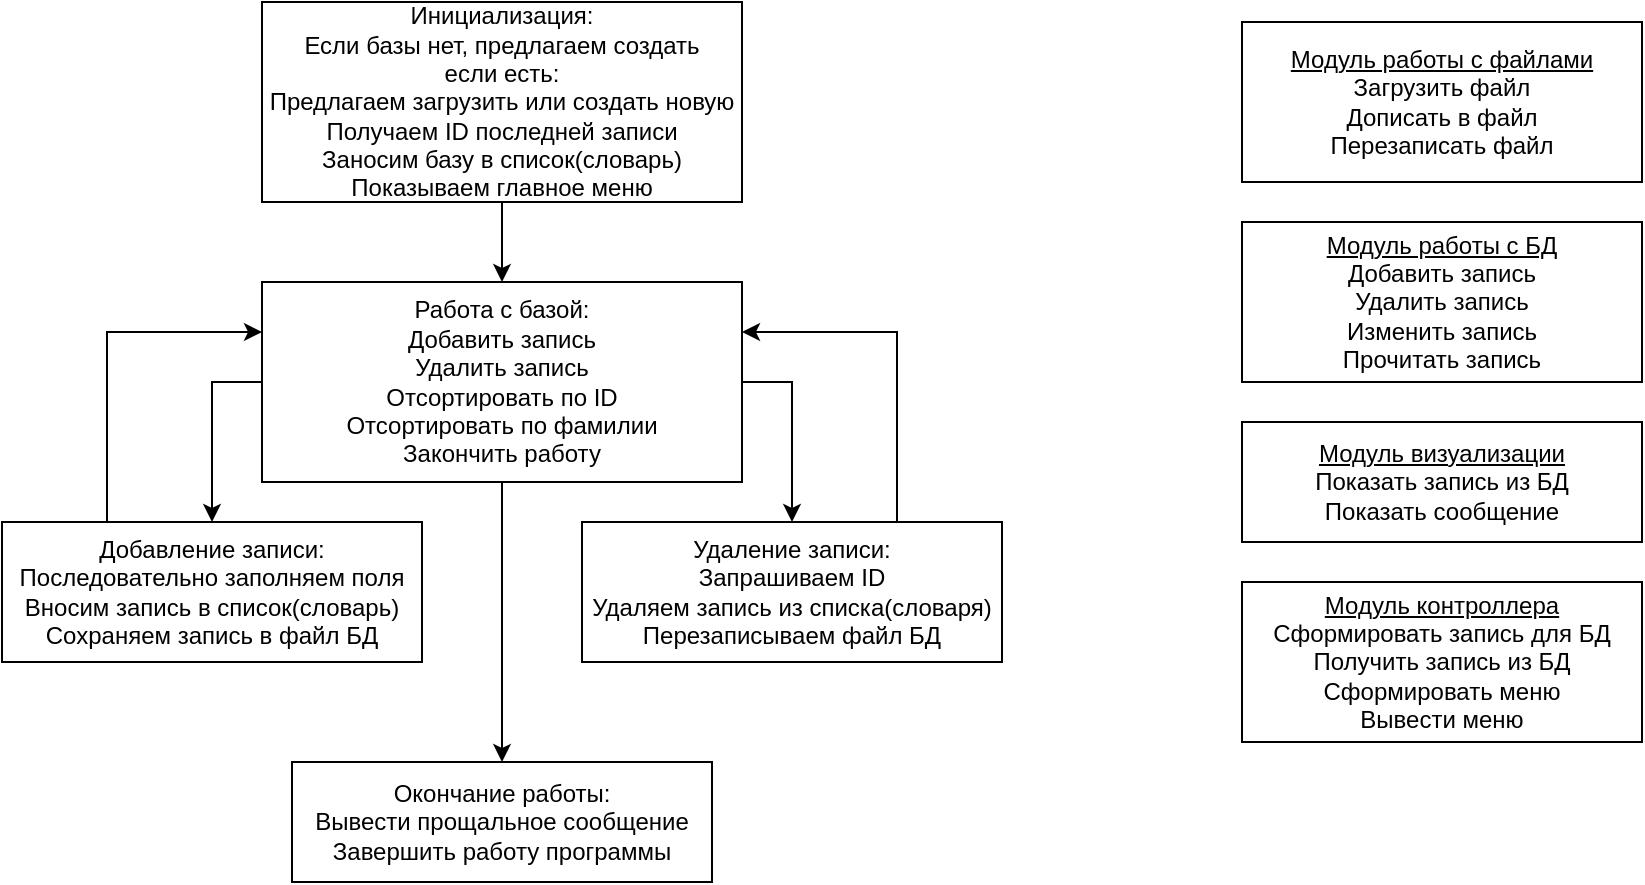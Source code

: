 <mxfile version="20.7.4" type="device"><diagram id="R2lEEEUBdFMjLlhIrx00" name="Page-1"><mxGraphModel dx="1036" dy="614" grid="1" gridSize="10" guides="1" tooltips="1" connect="1" arrows="1" fold="1" page="1" pageScale="1" pageWidth="850" pageHeight="1100" math="0" shadow="0" extFonts="Permanent Marker^https://fonts.googleapis.com/css?family=Permanent+Marker"><root><mxCell id="0"/><mxCell id="1" parent="0"/><mxCell id="b4VUp6PTYNZceq3bDrXk-5" style="edgeStyle=orthogonalEdgeStyle;rounded=0;orthogonalLoop=1;jettySize=auto;html=1;exitX=0.5;exitY=1;exitDx=0;exitDy=0;entryX=0.5;entryY=0;entryDx=0;entryDy=0;" edge="1" parent="1" source="b4VUp6PTYNZceq3bDrXk-1" target="b4VUp6PTYNZceq3bDrXk-4"><mxGeometry relative="1" as="geometry"/></mxCell><mxCell id="b4VUp6PTYNZceq3bDrXk-1" value="Инициализация:&lt;br&gt;Если базы нет, предлагаем создать&lt;br&gt;если есть:&lt;br&gt;Предлагаем загрузить или создать новую&lt;br&gt;Получаем ID последней записи&lt;br&gt;Заносим базу в список(словарь)&lt;br&gt;Показываем главное меню" style="rounded=0;whiteSpace=wrap;html=1;" vertex="1" parent="1"><mxGeometry x="140" y="10" width="240" height="100" as="geometry"/></mxCell><mxCell id="b4VUp6PTYNZceq3bDrXk-10" style="edgeStyle=orthogonalEdgeStyle;rounded=0;orthogonalLoop=1;jettySize=auto;html=1;exitX=0.25;exitY=0;exitDx=0;exitDy=0;entryX=0;entryY=0.25;entryDx=0;entryDy=0;" edge="1" parent="1" source="b4VUp6PTYNZceq3bDrXk-2" target="b4VUp6PTYNZceq3bDrXk-4"><mxGeometry relative="1" as="geometry"/></mxCell><mxCell id="b4VUp6PTYNZceq3bDrXk-2" value="Добавление записи:&lt;br&gt;Последовательно заполняем поля&lt;br&gt;Вносим запись в список(словарь)&lt;br&gt;Сохраняем запись в файл БД" style="rounded=0;whiteSpace=wrap;html=1;" vertex="1" parent="1"><mxGeometry x="10" y="270" width="210" height="70" as="geometry"/></mxCell><mxCell id="b4VUp6PTYNZceq3bDrXk-11" style="edgeStyle=orthogonalEdgeStyle;rounded=0;orthogonalLoop=1;jettySize=auto;html=1;exitX=0.75;exitY=0;exitDx=0;exitDy=0;entryX=1;entryY=0.25;entryDx=0;entryDy=0;" edge="1" parent="1" source="b4VUp6PTYNZceq3bDrXk-3" target="b4VUp6PTYNZceq3bDrXk-4"><mxGeometry relative="1" as="geometry"/></mxCell><mxCell id="b4VUp6PTYNZceq3bDrXk-3" value="Удаление записи:&lt;br&gt;Запрашиваем ID&lt;br&gt;Удаляем запись из списка(словаря)&lt;br&gt;Перезаписываем файл БД" style="rounded=0;whiteSpace=wrap;html=1;" vertex="1" parent="1"><mxGeometry x="300" y="270" width="210" height="70" as="geometry"/></mxCell><mxCell id="b4VUp6PTYNZceq3bDrXk-6" style="edgeStyle=orthogonalEdgeStyle;rounded=0;orthogonalLoop=1;jettySize=auto;html=1;exitX=1;exitY=0.5;exitDx=0;exitDy=0;entryX=0.5;entryY=0;entryDx=0;entryDy=0;" edge="1" parent="1" source="b4VUp6PTYNZceq3bDrXk-4" target="b4VUp6PTYNZceq3bDrXk-3"><mxGeometry relative="1" as="geometry"/></mxCell><mxCell id="b4VUp6PTYNZceq3bDrXk-7" style="edgeStyle=orthogonalEdgeStyle;rounded=0;orthogonalLoop=1;jettySize=auto;html=1;exitX=0;exitY=0.5;exitDx=0;exitDy=0;entryX=0.5;entryY=0;entryDx=0;entryDy=0;" edge="1" parent="1" source="b4VUp6PTYNZceq3bDrXk-4" target="b4VUp6PTYNZceq3bDrXk-2"><mxGeometry relative="1" as="geometry"/></mxCell><mxCell id="b4VUp6PTYNZceq3bDrXk-13" style="edgeStyle=orthogonalEdgeStyle;rounded=0;orthogonalLoop=1;jettySize=auto;html=1;exitX=0.5;exitY=1;exitDx=0;exitDy=0;entryX=0.5;entryY=0;entryDx=0;entryDy=0;" edge="1" parent="1" source="b4VUp6PTYNZceq3bDrXk-4" target="b4VUp6PTYNZceq3bDrXk-12"><mxGeometry relative="1" as="geometry"/></mxCell><mxCell id="b4VUp6PTYNZceq3bDrXk-4" value="Работа с базой:&lt;br&gt;Добавить запись&lt;br&gt;Удалить запись&lt;br&gt;Отсортировать по ID&lt;br&gt;Отсортировать по фамилии&lt;br&gt;Закончить работу" style="rounded=0;whiteSpace=wrap;html=1;" vertex="1" parent="1"><mxGeometry x="140" y="150" width="240" height="100" as="geometry"/></mxCell><mxCell id="b4VUp6PTYNZceq3bDrXk-12" value="Окончание работы:&lt;br&gt;Вывести прощальное сообщение&lt;br&gt;Завершить работу программы" style="rounded=0;whiteSpace=wrap;html=1;" vertex="1" parent="1"><mxGeometry x="155" y="390" width="210" height="60" as="geometry"/></mxCell><mxCell id="b4VUp6PTYNZceq3bDrXk-14" value="&lt;u&gt;Модуль работы с файлами&lt;/u&gt;&lt;br&gt;Загрузить файл&lt;br&gt;Дописать в файл&lt;br&gt;Перезаписать файл" style="rounded=0;whiteSpace=wrap;html=1;" vertex="1" parent="1"><mxGeometry x="630" y="20" width="200" height="80" as="geometry"/></mxCell><mxCell id="b4VUp6PTYNZceq3bDrXk-15" value="&lt;u&gt;Модуль работы с БД&lt;/u&gt;&lt;br&gt;Добавить запись&lt;br&gt;Удалить запись&lt;br&gt;Изменить запись&lt;br&gt;Прочитать запись&lt;br&gt;" style="rounded=0;whiteSpace=wrap;html=1;" vertex="1" parent="1"><mxGeometry x="630" y="120" width="200" height="80" as="geometry"/></mxCell><mxCell id="b4VUp6PTYNZceq3bDrXk-16" value="&lt;u&gt;Модуль визуализации&lt;/u&gt;&lt;br&gt;Показать запись из БД&lt;br&gt;Показать сообщение&lt;br&gt;" style="rounded=0;whiteSpace=wrap;html=1;" vertex="1" parent="1"><mxGeometry x="630" y="220" width="200" height="60" as="geometry"/></mxCell><mxCell id="b4VUp6PTYNZceq3bDrXk-17" value="&lt;u&gt;Модуль контроллера&lt;/u&gt;&lt;br&gt;Сформировать запись для БД&lt;br&gt;Получить запись из БД&lt;br&gt;Сформировать меню&lt;br&gt;Вывести меню&lt;br&gt;" style="rounded=0;whiteSpace=wrap;html=1;" vertex="1" parent="1"><mxGeometry x="630" y="300" width="200" height="80" as="geometry"/></mxCell></root></mxGraphModel></diagram></mxfile>